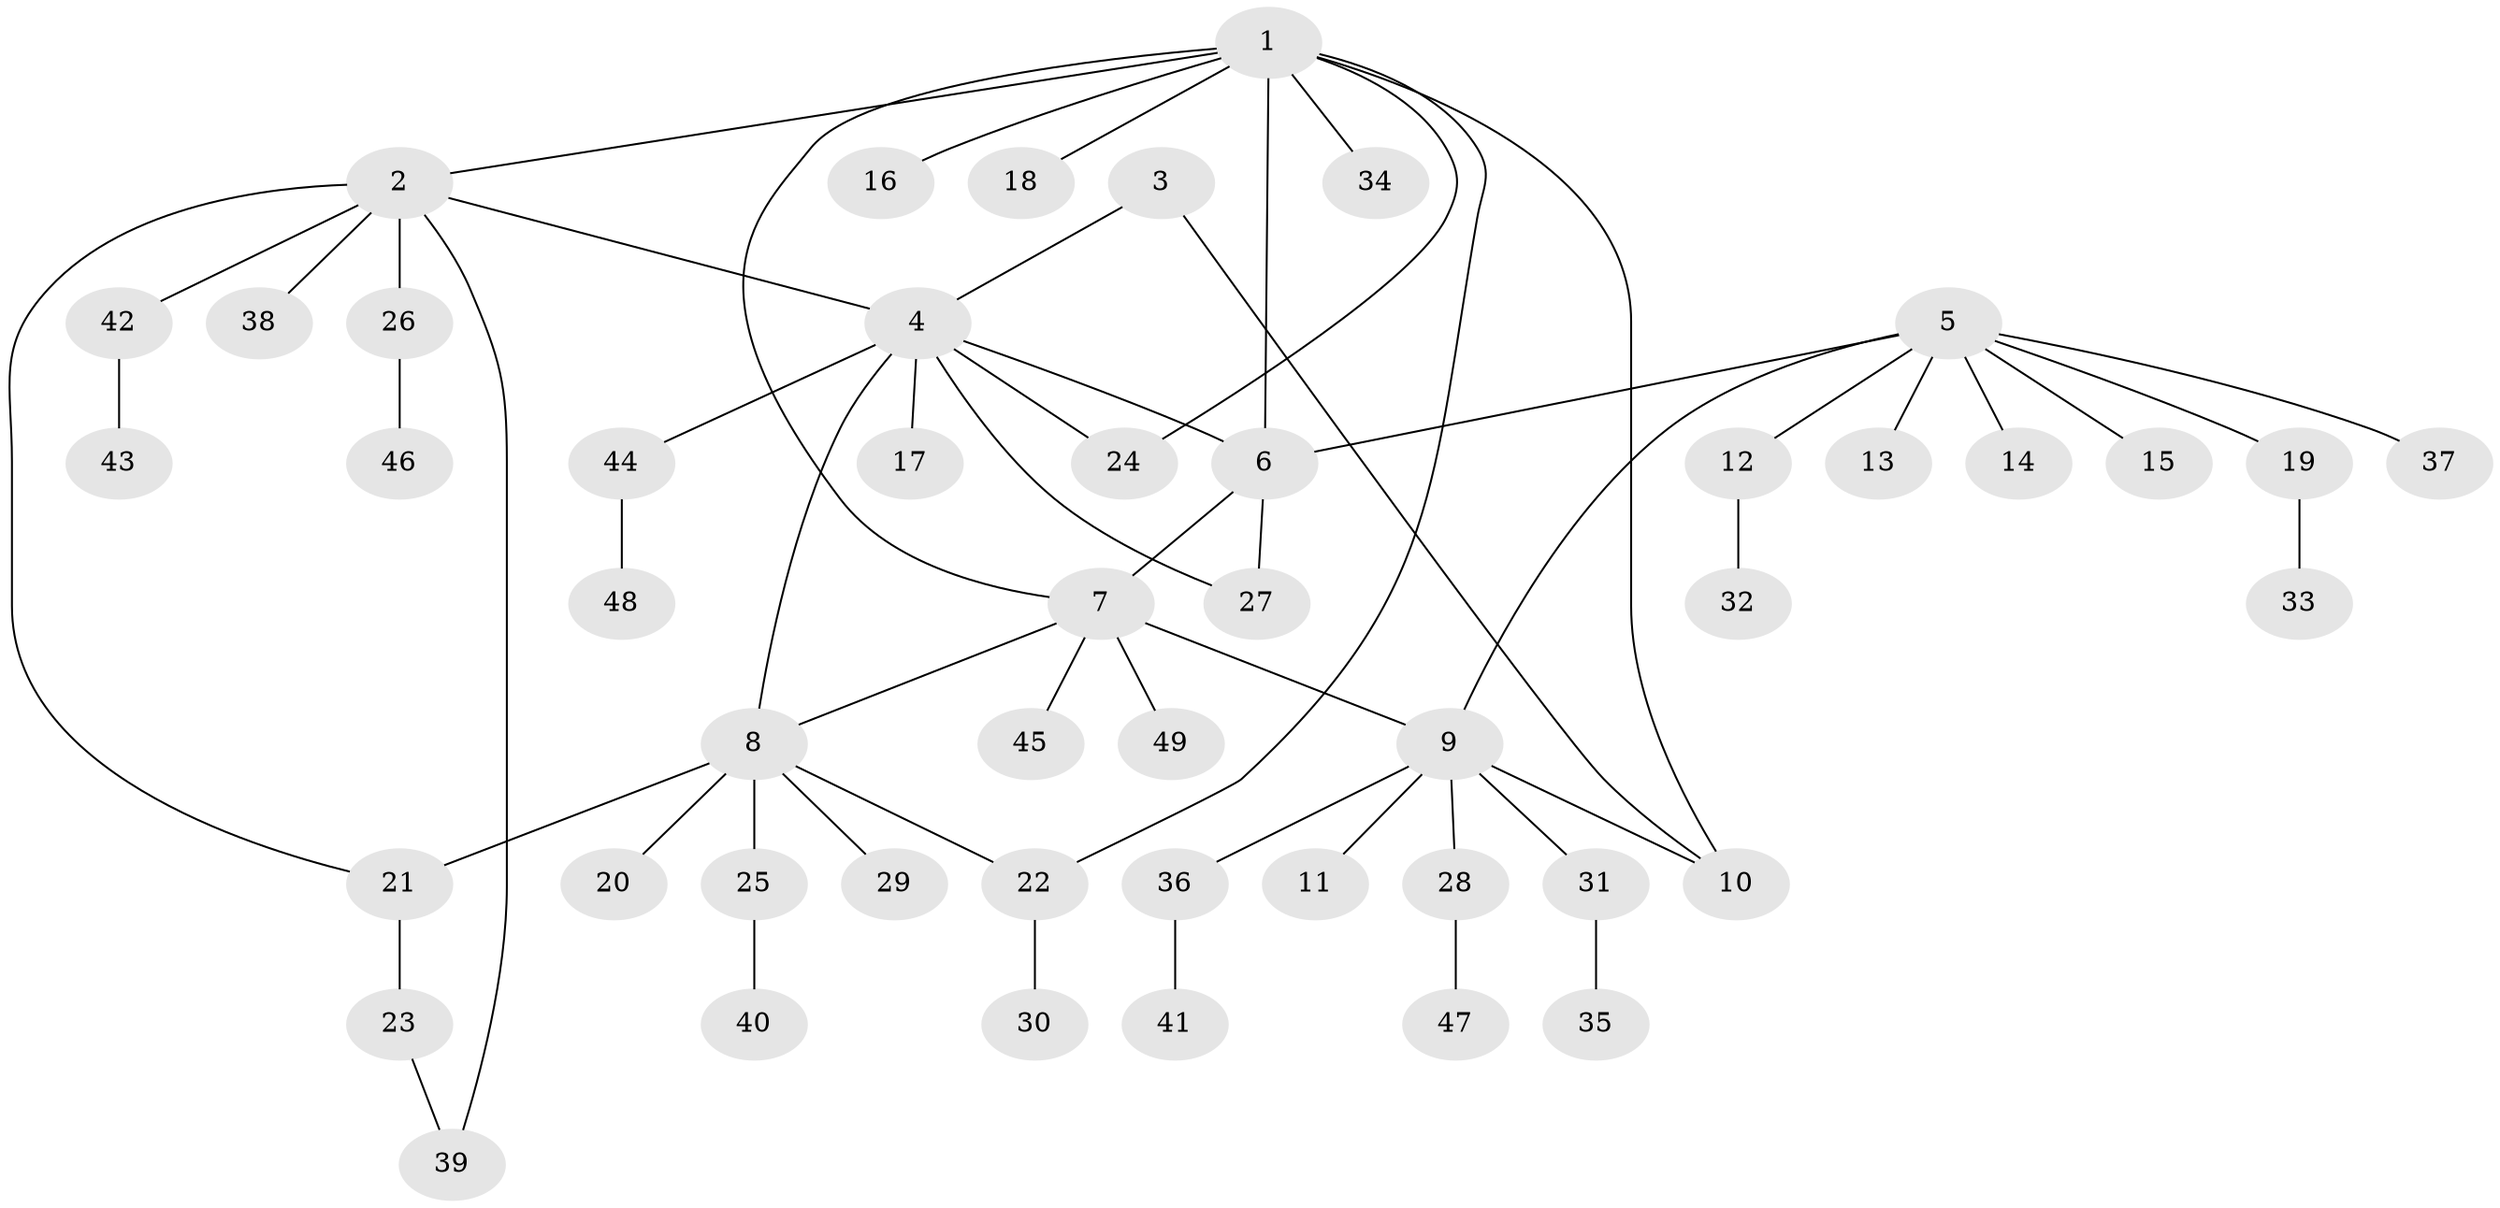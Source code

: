 // coarse degree distribution, {5: 0.14285714285714285, 3: 0.047619047619047616, 6: 0.09523809523809523, 4: 0.19047619047619047, 1: 0.47619047619047616, 2: 0.047619047619047616}
// Generated by graph-tools (version 1.1) at 2025/52/03/04/25 22:52:09]
// undirected, 49 vertices, 59 edges
graph export_dot {
  node [color=gray90,style=filled];
  1;
  2;
  3;
  4;
  5;
  6;
  7;
  8;
  9;
  10;
  11;
  12;
  13;
  14;
  15;
  16;
  17;
  18;
  19;
  20;
  21;
  22;
  23;
  24;
  25;
  26;
  27;
  28;
  29;
  30;
  31;
  32;
  33;
  34;
  35;
  36;
  37;
  38;
  39;
  40;
  41;
  42;
  43;
  44;
  45;
  46;
  47;
  48;
  49;
  1 -- 2;
  1 -- 6;
  1 -- 7;
  1 -- 10;
  1 -- 16;
  1 -- 18;
  1 -- 22;
  1 -- 24;
  1 -- 34;
  2 -- 4;
  2 -- 21;
  2 -- 26;
  2 -- 38;
  2 -- 39;
  2 -- 42;
  3 -- 4;
  3 -- 10;
  4 -- 6;
  4 -- 8;
  4 -- 17;
  4 -- 24;
  4 -- 27;
  4 -- 44;
  5 -- 6;
  5 -- 9;
  5 -- 12;
  5 -- 13;
  5 -- 14;
  5 -- 15;
  5 -- 19;
  5 -- 37;
  6 -- 7;
  6 -- 27;
  7 -- 8;
  7 -- 9;
  7 -- 45;
  7 -- 49;
  8 -- 20;
  8 -- 21;
  8 -- 22;
  8 -- 25;
  8 -- 29;
  9 -- 10;
  9 -- 11;
  9 -- 28;
  9 -- 31;
  9 -- 36;
  12 -- 32;
  19 -- 33;
  21 -- 23;
  22 -- 30;
  23 -- 39;
  25 -- 40;
  26 -- 46;
  28 -- 47;
  31 -- 35;
  36 -- 41;
  42 -- 43;
  44 -- 48;
}
